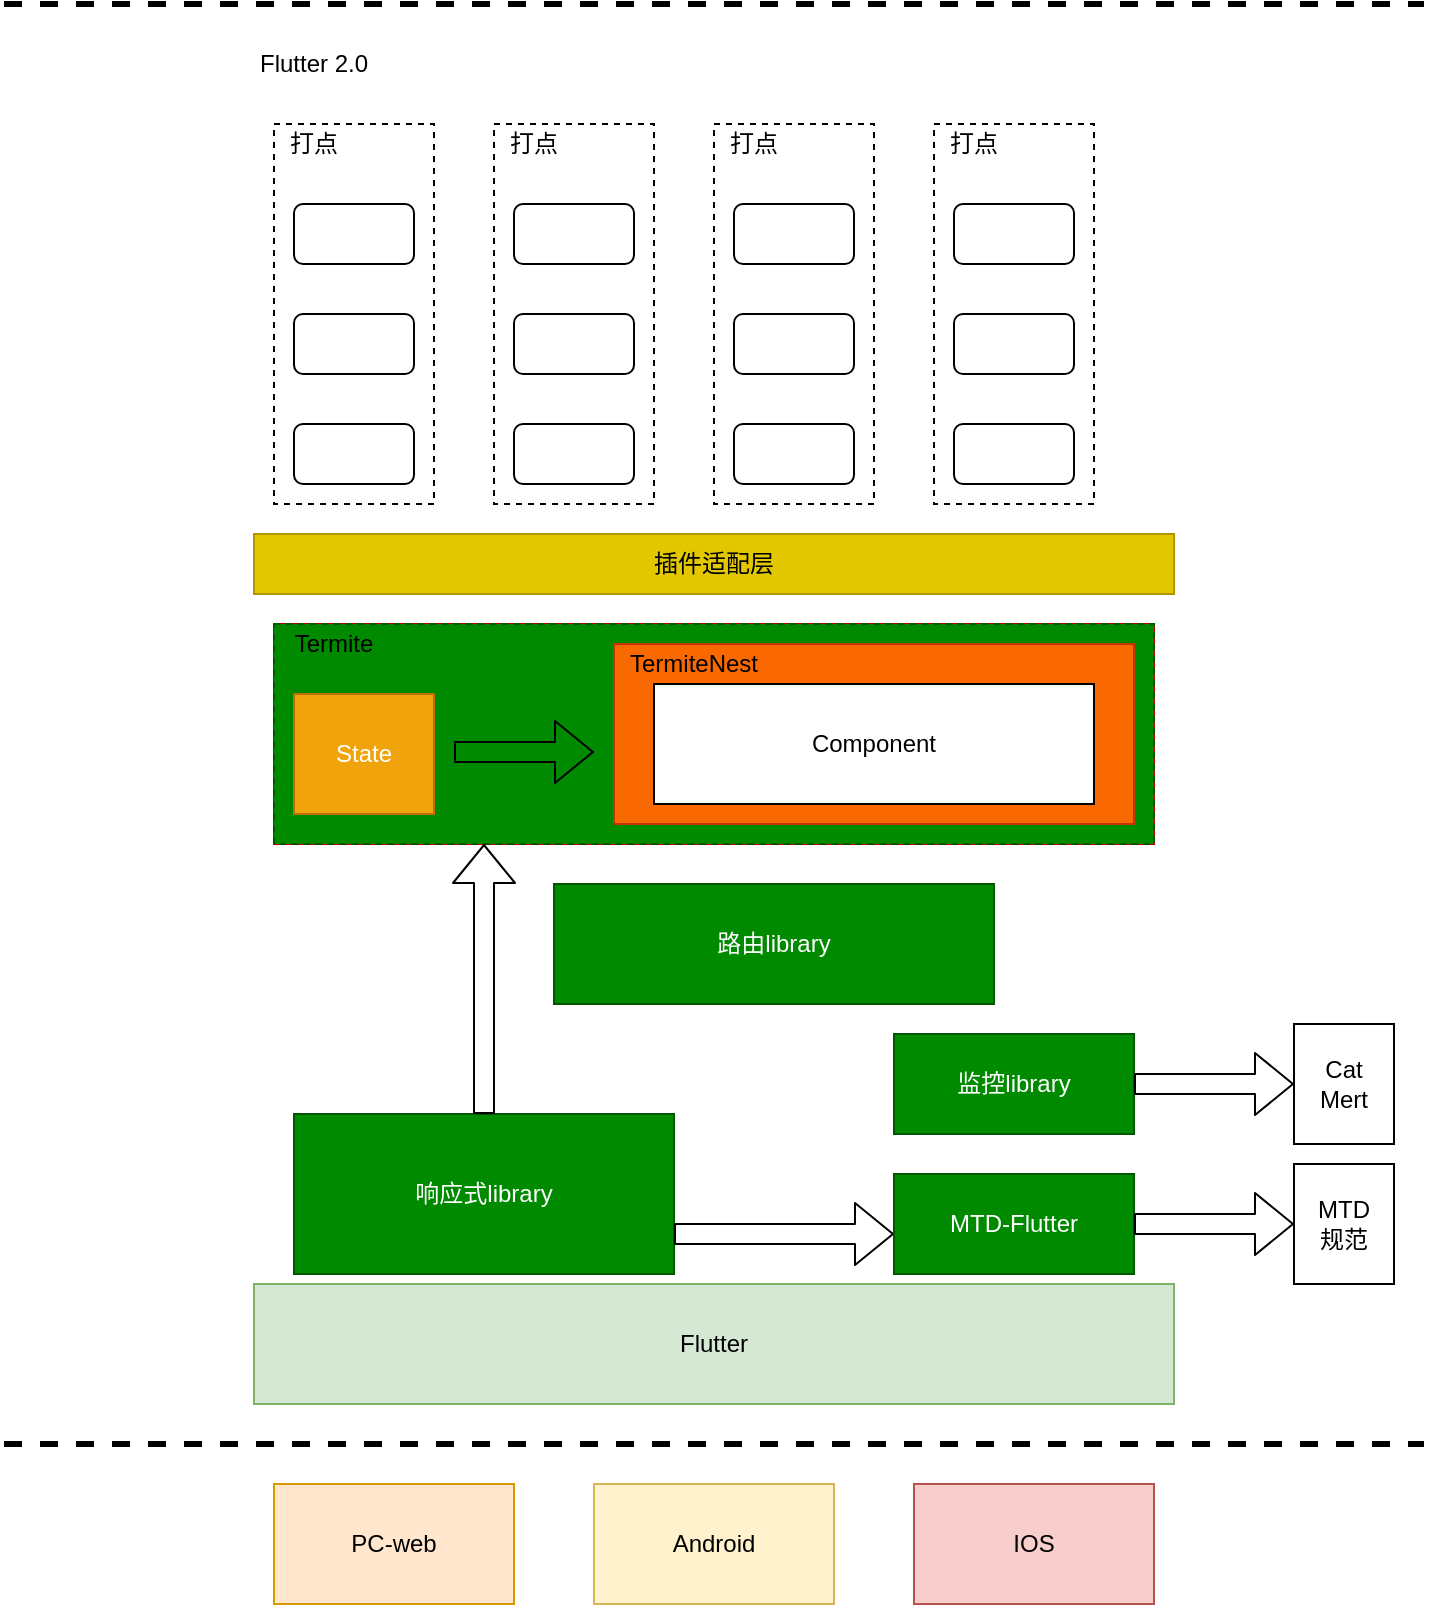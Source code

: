 <mxfile version="12.5.1" type="github"><diagram id="O7gsHbi1HcPAbTJxEmNV" name="第 1 页"><mxGraphModel dx="946" dy="1759" grid="1" gridSize="10" guides="1" tooltips="1" connect="1" arrows="1" fold="1" page="1" pageScale="1" pageWidth="827" pageHeight="1169" math="0" shadow="0"><root><mxCell id="0"/><mxCell id="1" parent="0"/><mxCell id="uXA7Lz-_wkHrDW-3hWyX-1" value="PC-web" style="rounded=0;whiteSpace=wrap;html=1;fillColor=#ffe6cc;strokeColor=#d79b00;" vertex="1" parent="1"><mxGeometry x="140" y="590" width="120" height="60" as="geometry"/></mxCell><mxCell id="uXA7Lz-_wkHrDW-3hWyX-5" value="Android" style="rounded=0;whiteSpace=wrap;html=1;fillColor=#fff2cc;strokeColor=#d6b656;" vertex="1" parent="1"><mxGeometry x="300" y="590" width="120" height="60" as="geometry"/></mxCell><mxCell id="uXA7Lz-_wkHrDW-3hWyX-6" value="IOS" style="rounded=0;whiteSpace=wrap;html=1;fillColor=#f8cecc;strokeColor=#b85450;" vertex="1" parent="1"><mxGeometry x="460" y="590" width="120" height="60" as="geometry"/></mxCell><mxCell id="uXA7Lz-_wkHrDW-3hWyX-13" value="" style="endArrow=none;html=1;strokeWidth=3;dashed=1;" edge="1" parent="1"><mxGeometry width="50" height="50" relative="1" as="geometry"><mxPoint x="5" y="570" as="sourcePoint"/><mxPoint x="715" y="570" as="targetPoint"/></mxGeometry></mxCell><mxCell id="uXA7Lz-_wkHrDW-3hWyX-15" value="响应式library" style="rounded=0;whiteSpace=wrap;html=1;fillColor=#008a00;strokeColor=#005700;fontColor=#ffffff;" vertex="1" parent="1"><mxGeometry x="150" y="405" width="190" height="80" as="geometry"/></mxCell><mxCell id="uXA7Lz-_wkHrDW-3hWyX-16" value="路由library" style="rounded=0;whiteSpace=wrap;html=1;fillColor=#008a00;strokeColor=#005700;fontColor=#ffffff;" vertex="1" parent="1"><mxGeometry x="280" y="290" width="220" height="60" as="geometry"/></mxCell><mxCell id="uXA7Lz-_wkHrDW-3hWyX-33" value="" style="group" vertex="1" connectable="0" parent="1"><mxGeometry x="140" y="-90" width="80" height="190" as="geometry"/></mxCell><mxCell id="uXA7Lz-_wkHrDW-3hWyX-28" value="" style="rounded=0;whiteSpace=wrap;html=1;dashed=1;" vertex="1" parent="uXA7Lz-_wkHrDW-3hWyX-33"><mxGeometry width="80" height="190" as="geometry"/></mxCell><mxCell id="uXA7Lz-_wkHrDW-3hWyX-29" value="" style="rounded=1;whiteSpace=wrap;html=1;" vertex="1" parent="uXA7Lz-_wkHrDW-3hWyX-33"><mxGeometry x="10" y="150" width="60" height="30" as="geometry"/></mxCell><mxCell id="uXA7Lz-_wkHrDW-3hWyX-30" value="" style="rounded=1;whiteSpace=wrap;html=1;" vertex="1" parent="uXA7Lz-_wkHrDW-3hWyX-33"><mxGeometry x="10" y="95" width="60" height="30" as="geometry"/></mxCell><mxCell id="uXA7Lz-_wkHrDW-3hWyX-31" value="" style="rounded=1;whiteSpace=wrap;html=1;" vertex="1" parent="uXA7Lz-_wkHrDW-3hWyX-33"><mxGeometry x="10" y="40" width="60" height="30" as="geometry"/></mxCell><mxCell id="uXA7Lz-_wkHrDW-3hWyX-32" value="打点" style="text;html=1;strokeColor=none;fillColor=none;align=center;verticalAlign=middle;whiteSpace=wrap;rounded=0;" vertex="1" parent="uXA7Lz-_wkHrDW-3hWyX-33"><mxGeometry width="40" height="20" as="geometry"/></mxCell><mxCell id="uXA7Lz-_wkHrDW-3hWyX-35" value="" style="endArrow=none;html=1;strokeWidth=3;dashed=1;" edge="1" parent="1"><mxGeometry width="50" height="50" relative="1" as="geometry"><mxPoint x="5" y="-150" as="sourcePoint"/><mxPoint x="715" y="-150" as="targetPoint"/></mxGeometry></mxCell><mxCell id="uXA7Lz-_wkHrDW-3hWyX-36" value="Flutter" style="rounded=0;whiteSpace=wrap;html=1;fillColor=#d5e8d4;strokeColor=#82b366;" vertex="1" parent="1"><mxGeometry x="130" y="490" width="460" height="60" as="geometry"/></mxCell><mxCell id="uXA7Lz-_wkHrDW-3hWyX-45" value="" style="group" vertex="1" connectable="0" parent="1"><mxGeometry x="250" y="-90" width="80" height="190" as="geometry"/></mxCell><mxCell id="uXA7Lz-_wkHrDW-3hWyX-39" value="" style="group" vertex="1" connectable="0" parent="uXA7Lz-_wkHrDW-3hWyX-45"><mxGeometry width="80" height="190" as="geometry"/></mxCell><mxCell id="uXA7Lz-_wkHrDW-3hWyX-40" value="" style="rounded=0;whiteSpace=wrap;html=1;dashed=1;" vertex="1" parent="uXA7Lz-_wkHrDW-3hWyX-39"><mxGeometry width="80" height="190" as="geometry"/></mxCell><mxCell id="uXA7Lz-_wkHrDW-3hWyX-41" value="" style="rounded=1;whiteSpace=wrap;html=1;" vertex="1" parent="uXA7Lz-_wkHrDW-3hWyX-39"><mxGeometry x="10" y="150" width="60" height="30" as="geometry"/></mxCell><mxCell id="uXA7Lz-_wkHrDW-3hWyX-42" value="" style="rounded=1;whiteSpace=wrap;html=1;" vertex="1" parent="uXA7Lz-_wkHrDW-3hWyX-39"><mxGeometry x="10" y="95" width="60" height="30" as="geometry"/></mxCell><mxCell id="uXA7Lz-_wkHrDW-3hWyX-43" value="" style="rounded=1;whiteSpace=wrap;html=1;" vertex="1" parent="uXA7Lz-_wkHrDW-3hWyX-39"><mxGeometry x="10" y="40" width="60" height="30" as="geometry"/></mxCell><mxCell id="uXA7Lz-_wkHrDW-3hWyX-44" value="打点" style="text;html=1;strokeColor=none;fillColor=none;align=center;verticalAlign=middle;whiteSpace=wrap;rounded=0;" vertex="1" parent="uXA7Lz-_wkHrDW-3hWyX-39"><mxGeometry width="40" height="20" as="geometry"/></mxCell><mxCell id="uXA7Lz-_wkHrDW-3hWyX-46" value="" style="group" vertex="1" connectable="0" parent="1"><mxGeometry x="360" y="-90" width="80" height="190" as="geometry"/></mxCell><mxCell id="uXA7Lz-_wkHrDW-3hWyX-47" value="" style="rounded=0;whiteSpace=wrap;html=1;dashed=1;" vertex="1" parent="uXA7Lz-_wkHrDW-3hWyX-46"><mxGeometry width="80" height="190" as="geometry"/></mxCell><mxCell id="uXA7Lz-_wkHrDW-3hWyX-48" value="" style="rounded=1;whiteSpace=wrap;html=1;" vertex="1" parent="uXA7Lz-_wkHrDW-3hWyX-46"><mxGeometry x="10" y="150" width="60" height="30" as="geometry"/></mxCell><mxCell id="uXA7Lz-_wkHrDW-3hWyX-49" value="" style="rounded=1;whiteSpace=wrap;html=1;" vertex="1" parent="uXA7Lz-_wkHrDW-3hWyX-46"><mxGeometry x="10" y="95" width="60" height="30" as="geometry"/></mxCell><mxCell id="uXA7Lz-_wkHrDW-3hWyX-50" value="" style="rounded=1;whiteSpace=wrap;html=1;" vertex="1" parent="uXA7Lz-_wkHrDW-3hWyX-46"><mxGeometry x="10" y="40" width="60" height="30" as="geometry"/></mxCell><mxCell id="uXA7Lz-_wkHrDW-3hWyX-51" value="打点" style="text;html=1;strokeColor=none;fillColor=none;align=center;verticalAlign=middle;whiteSpace=wrap;rounded=0;" vertex="1" parent="uXA7Lz-_wkHrDW-3hWyX-46"><mxGeometry width="40" height="20" as="geometry"/></mxCell><mxCell id="uXA7Lz-_wkHrDW-3hWyX-52" value="" style="group" vertex="1" connectable="0" parent="1"><mxGeometry x="470" y="-90" width="80" height="190" as="geometry"/></mxCell><mxCell id="uXA7Lz-_wkHrDW-3hWyX-53" value="" style="rounded=0;whiteSpace=wrap;html=1;dashed=1;" vertex="1" parent="uXA7Lz-_wkHrDW-3hWyX-52"><mxGeometry width="80" height="190" as="geometry"/></mxCell><mxCell id="uXA7Lz-_wkHrDW-3hWyX-54" value="" style="rounded=1;whiteSpace=wrap;html=1;" vertex="1" parent="uXA7Lz-_wkHrDW-3hWyX-52"><mxGeometry x="10" y="150" width="60" height="30" as="geometry"/></mxCell><mxCell id="uXA7Lz-_wkHrDW-3hWyX-55" value="" style="rounded=1;whiteSpace=wrap;html=1;" vertex="1" parent="uXA7Lz-_wkHrDW-3hWyX-52"><mxGeometry x="10" y="95" width="60" height="30" as="geometry"/></mxCell><mxCell id="uXA7Lz-_wkHrDW-3hWyX-56" value="" style="rounded=1;whiteSpace=wrap;html=1;" vertex="1" parent="uXA7Lz-_wkHrDW-3hWyX-52"><mxGeometry x="10" y="40" width="60" height="30" as="geometry"/></mxCell><mxCell id="uXA7Lz-_wkHrDW-3hWyX-57" value="打点" style="text;html=1;strokeColor=none;fillColor=none;align=center;verticalAlign=middle;whiteSpace=wrap;rounded=0;" vertex="1" parent="uXA7Lz-_wkHrDW-3hWyX-52"><mxGeometry width="40" height="20" as="geometry"/></mxCell><mxCell id="uXA7Lz-_wkHrDW-3hWyX-58" value="Flutter 2.0" style="text;html=1;strokeColor=none;fillColor=none;align=center;verticalAlign=middle;whiteSpace=wrap;rounded=0;" vertex="1" parent="1"><mxGeometry x="120" y="-130" width="80" height="20" as="geometry"/></mxCell><mxCell id="uXA7Lz-_wkHrDW-3hWyX-59" value="" style="group;fillColor=#e3c800;strokeColor=#B09500;fontColor=#ffffff;" vertex="1" connectable="0" parent="1"><mxGeometry x="130" y="115" width="460" height="30" as="geometry"/></mxCell><mxCell id="uXA7Lz-_wkHrDW-3hWyX-26" value="" style="rounded=0;whiteSpace=wrap;html=1;fillColor=#e3c800;strokeColor=#B09500;fontColor=#ffffff;" vertex="1" parent="uXA7Lz-_wkHrDW-3hWyX-59"><mxGeometry width="460" height="30" as="geometry"/></mxCell><mxCell id="uXA7Lz-_wkHrDW-3hWyX-27" value="插件适配层" style="text;html=1;strokeColor=none;fillColor=none;align=center;verticalAlign=middle;whiteSpace=wrap;rounded=0;" vertex="1" parent="uXA7Lz-_wkHrDW-3hWyX-59"><mxGeometry x="195" y="5" width="70" height="20" as="geometry"/></mxCell><mxCell id="uXA7Lz-_wkHrDW-3hWyX-65" value="" style="group" vertex="1" connectable="0" parent="1"><mxGeometry x="140" y="180" width="440" height="110" as="geometry"/></mxCell><mxCell id="uXA7Lz-_wkHrDW-3hWyX-64" value="" style="group" vertex="1" connectable="0" parent="uXA7Lz-_wkHrDW-3hWyX-65"><mxGeometry width="440" height="110" as="geometry"/></mxCell><mxCell id="uXA7Lz-_wkHrDW-3hWyX-22" value="" style="group;fillColor=#e51400;strokeColor=#B20000;fontColor=#ffffff;" vertex="1" connectable="0" parent="uXA7Lz-_wkHrDW-3hWyX-64"><mxGeometry y="-20" width="440" height="110" as="geometry"/></mxCell><mxCell id="uXA7Lz-_wkHrDW-3hWyX-12" value="" style="rounded=0;whiteSpace=wrap;html=1;dashed=1;fillColor=#008a00;strokeColor=#005700;fontColor=#ffffff;" vertex="1" parent="uXA7Lz-_wkHrDW-3hWyX-22"><mxGeometry width="440" height="110" as="geometry"/></mxCell><mxCell id="uXA7Lz-_wkHrDW-3hWyX-9" value="" style="shape=flexArrow;endArrow=classic;html=1;" edge="1" parent="uXA7Lz-_wkHrDW-3hWyX-22"><mxGeometry width="50" height="50" relative="1" as="geometry"><mxPoint x="90" y="64" as="sourcePoint"/><mxPoint x="160" y="64" as="targetPoint"/></mxGeometry></mxCell><mxCell id="uXA7Lz-_wkHrDW-3hWyX-10" value="State" style="rounded=0;whiteSpace=wrap;html=1;fillColor=#f0a30a;strokeColor=#BD7000;fontColor=#ffffff;" vertex="1" parent="uXA7Lz-_wkHrDW-3hWyX-22"><mxGeometry x="10" y="35" width="70" height="60" as="geometry"/></mxCell><mxCell id="uXA7Lz-_wkHrDW-3hWyX-18" value="Termite" style="text;html=1;strokeColor=none;fillColor=none;align=center;verticalAlign=middle;whiteSpace=wrap;rounded=0;" vertex="1" parent="uXA7Lz-_wkHrDW-3hWyX-22"><mxGeometry x="10" width="40" height="20" as="geometry"/></mxCell><mxCell id="uXA7Lz-_wkHrDW-3hWyX-19" value="" style="rounded=0;whiteSpace=wrap;html=1;fillColor=#fa6800;strokeColor=#C73500;fontColor=#ffffff;" vertex="1" parent="uXA7Lz-_wkHrDW-3hWyX-22"><mxGeometry x="170" y="10" width="260" height="90" as="geometry"/></mxCell><mxCell id="uXA7Lz-_wkHrDW-3hWyX-20" value="TermiteNest" style="text;html=1;strokeColor=none;fillColor=none;align=center;verticalAlign=middle;whiteSpace=wrap;rounded=0;" vertex="1" parent="uXA7Lz-_wkHrDW-3hWyX-22"><mxGeometry x="190" y="10" width="40" height="20" as="geometry"/></mxCell><mxCell id="uXA7Lz-_wkHrDW-3hWyX-21" value="Component" style="rounded=0;whiteSpace=wrap;html=1;" vertex="1" parent="uXA7Lz-_wkHrDW-3hWyX-22"><mxGeometry x="190" y="30" width="220" height="60" as="geometry"/></mxCell><mxCell id="uXA7Lz-_wkHrDW-3hWyX-73" value="" style="shape=flexArrow;endArrow=classic;html=1;strokeWidth=1;exitX=1;exitY=0.75;exitDx=0;exitDy=0;entryX=0;entryY=0.6;entryDx=0;entryDy=0;entryPerimeter=0;" edge="1" parent="1" source="uXA7Lz-_wkHrDW-3hWyX-15" target="uXA7Lz-_wkHrDW-3hWyX-24"><mxGeometry width="50" height="50" relative="1" as="geometry"><mxPoint x="710" y="560" as="sourcePoint"/><mxPoint x="760" y="510" as="targetPoint"/></mxGeometry></mxCell><mxCell id="uXA7Lz-_wkHrDW-3hWyX-74" value="" style="shape=flexArrow;endArrow=classic;html=1;exitX=0.5;exitY=0;exitDx=0;exitDy=0;" edge="1" parent="1" source="uXA7Lz-_wkHrDW-3hWyX-15"><mxGeometry width="50" height="50" relative="1" as="geometry"><mxPoint x="370" y="410" as="sourcePoint"/><mxPoint x="245" y="270" as="targetPoint"/></mxGeometry></mxCell><mxCell id="uXA7Lz-_wkHrDW-3hWyX-75" value="" style="group" vertex="1" connectable="0" parent="1"><mxGeometry x="450" y="360" width="250" height="60" as="geometry"/></mxCell><mxCell id="uXA7Lz-_wkHrDW-3hWyX-17" value="监控library" style="rounded=0;whiteSpace=wrap;html=1;fillColor=#008a00;strokeColor=#005700;fontColor=#ffffff;" vertex="1" parent="uXA7Lz-_wkHrDW-3hWyX-75"><mxGeometry y="5" width="120" height="50" as="geometry"/></mxCell><mxCell id="uXA7Lz-_wkHrDW-3hWyX-67" value="Cat&lt;br&gt;Mert" style="rounded=0;whiteSpace=wrap;html=1;" vertex="1" parent="uXA7Lz-_wkHrDW-3hWyX-75"><mxGeometry x="200" width="50" height="60" as="geometry"/></mxCell><mxCell id="uXA7Lz-_wkHrDW-3hWyX-71" value="" style="shape=flexArrow;endArrow=classic;html=1;strokeWidth=1;exitX=1;exitY=0.5;exitDx=0;exitDy=0;entryX=0;entryY=0.5;entryDx=0;entryDy=0;" edge="1" parent="uXA7Lz-_wkHrDW-3hWyX-75" source="uXA7Lz-_wkHrDW-3hWyX-17" target="uXA7Lz-_wkHrDW-3hWyX-67"><mxGeometry width="50" height="50" relative="1" as="geometry"><mxPoint x="260" y="-25" as="sourcePoint"/><mxPoint x="310" y="-75" as="targetPoint"/></mxGeometry></mxCell><mxCell id="uXA7Lz-_wkHrDW-3hWyX-76" value="" style="group" vertex="1" connectable="0" parent="1"><mxGeometry x="450" y="430" width="250" height="60" as="geometry"/></mxCell><mxCell id="uXA7Lz-_wkHrDW-3hWyX-24" value="MTD-Flutter" style="rounded=0;whiteSpace=wrap;html=1;fillColor=#008a00;strokeColor=#005700;fontColor=#ffffff;" vertex="1" parent="uXA7Lz-_wkHrDW-3hWyX-76"><mxGeometry y="5" width="120" height="50" as="geometry"/></mxCell><mxCell id="uXA7Lz-_wkHrDW-3hWyX-68" value="MTD&lt;br&gt;规范" style="rounded=0;whiteSpace=wrap;html=1;" vertex="1" parent="uXA7Lz-_wkHrDW-3hWyX-76"><mxGeometry x="200" width="50" height="60" as="geometry"/></mxCell><mxCell id="uXA7Lz-_wkHrDW-3hWyX-72" value="" style="shape=flexArrow;endArrow=classic;html=1;strokeWidth=1;exitX=1;exitY=0.5;exitDx=0;exitDy=0;" edge="1" parent="uXA7Lz-_wkHrDW-3hWyX-76" source="uXA7Lz-_wkHrDW-3hWyX-24" target="uXA7Lz-_wkHrDW-3hWyX-68"><mxGeometry width="50" height="50" relative="1" as="geometry"><mxPoint x="260" y="65" as="sourcePoint"/><mxPoint x="310" y="15" as="targetPoint"/></mxGeometry></mxCell></root></mxGraphModel></diagram></mxfile>